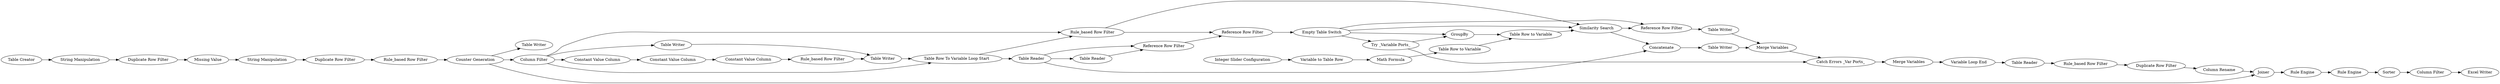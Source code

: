 digraph {
	72 -> 127
	110 -> 102
	104 -> 99
	93 -> 94
	121 -> 123
	113 -> 116
	73 -> 71
	120 -> 118
	68 -> 93
	75 -> 104
	106 -> 91
	119 -> 126
	115 -> 117
	136 -> 138
	3 -> 104
	68 -> 70
	123 -> 124
	99 -> 103
	116 -> 115
	96 -> 73
	111 -> 114
	103 -> 108
	102 -> 111
	64 -> 12
	90 -> 97
	91 -> 92
	61 -> 64
	70 -> 3
	95 -> 96
	72 -> 115
	138 -> 61
	66 -> 67
	124 -> 125
	105 -> 3
	106 -> 108
	108 -> 110
	68 -> 71
	68 -> 87
	105 -> 91
	75 -> 90
	87 -> 73
	71 -> 70
	118 -> 119
	70 -> 97
	92 -> 3
	89 -> 90
	75 -> 89
	72 -> 68
	117 -> 120
	105 -> 106
	12 -> 66
	105 -> 101
	100 -> 103
	114 -> 113
	94 -> 95
	3 -> 101
	97 -> 105
	67 -> 72
	101 -> 100
	125 -> 92
	71 -> 75
	91 [label=GroupBy]
	103 [label="Merge Variables"]
	126 [label="Excel Writer"]
	89 [label="Table Reader"]
	136 [label="Table Creator"]
	97 [label="Reference Row Filter"]
	138 [label="String Manipulation"]
	108 [label="Catch Errors _Var Ports_"]
	105 [label="Empty Table Switch"]
	121 [label="Integer Slider Configuration"]
	3 [label="Similarity Search"]
	64 [label="Missing Value"]
	92 [label="Table Row to Variable"]
	119 [label="Column Filter"]
	114 [label="Rule_based Row Filter"]
	110 [label="Merge Variables"]
	75 [label="Table Reader"]
	12 [label="String Manipulation"]
	123 [label="Variable to Table Row"]
	125 [label="Table Row to Variable"]
	90 [label="Reference Row Filter"]
	115 [label=Joiner]
	68 [label="Column Filter"]
	87 [label="Table Writer"]
	67 [label="Rule_based Row Filter"]
	127 [label="Table Writer"]
	72 [label="Counter Generation"]
	101 [label="Reference Row Filter"]
	61 [label="Duplicate Row Filter"]
	124 [label="Math Formula"]
	93 [label="Constant Value Column"]
	100 [label="Table Writer"]
	106 [label="Try _Variable Ports_"]
	117 [label="Rule Engine"]
	94 [label="Constant Value Column"]
	99 [label="Table Writer"]
	113 [label="Duplicate Row Filter"]
	96 [label="Rule_based Row Filter"]
	120 [label="Rule Engine"]
	104 [label=Concatenate]
	66 [label="Duplicate Row Filter"]
	102 [label="Variable Loop End"]
	70 [label="Rule_based Row Filter"]
	71 [label="Table Row To Variable Loop Start"]
	118 [label=Sorter]
	116 [label="Column Rename"]
	95 [label="Constant Value Column"]
	111 [label="Table Reader"]
	73 [label="Table Writer"]
	rankdir=LR
}
